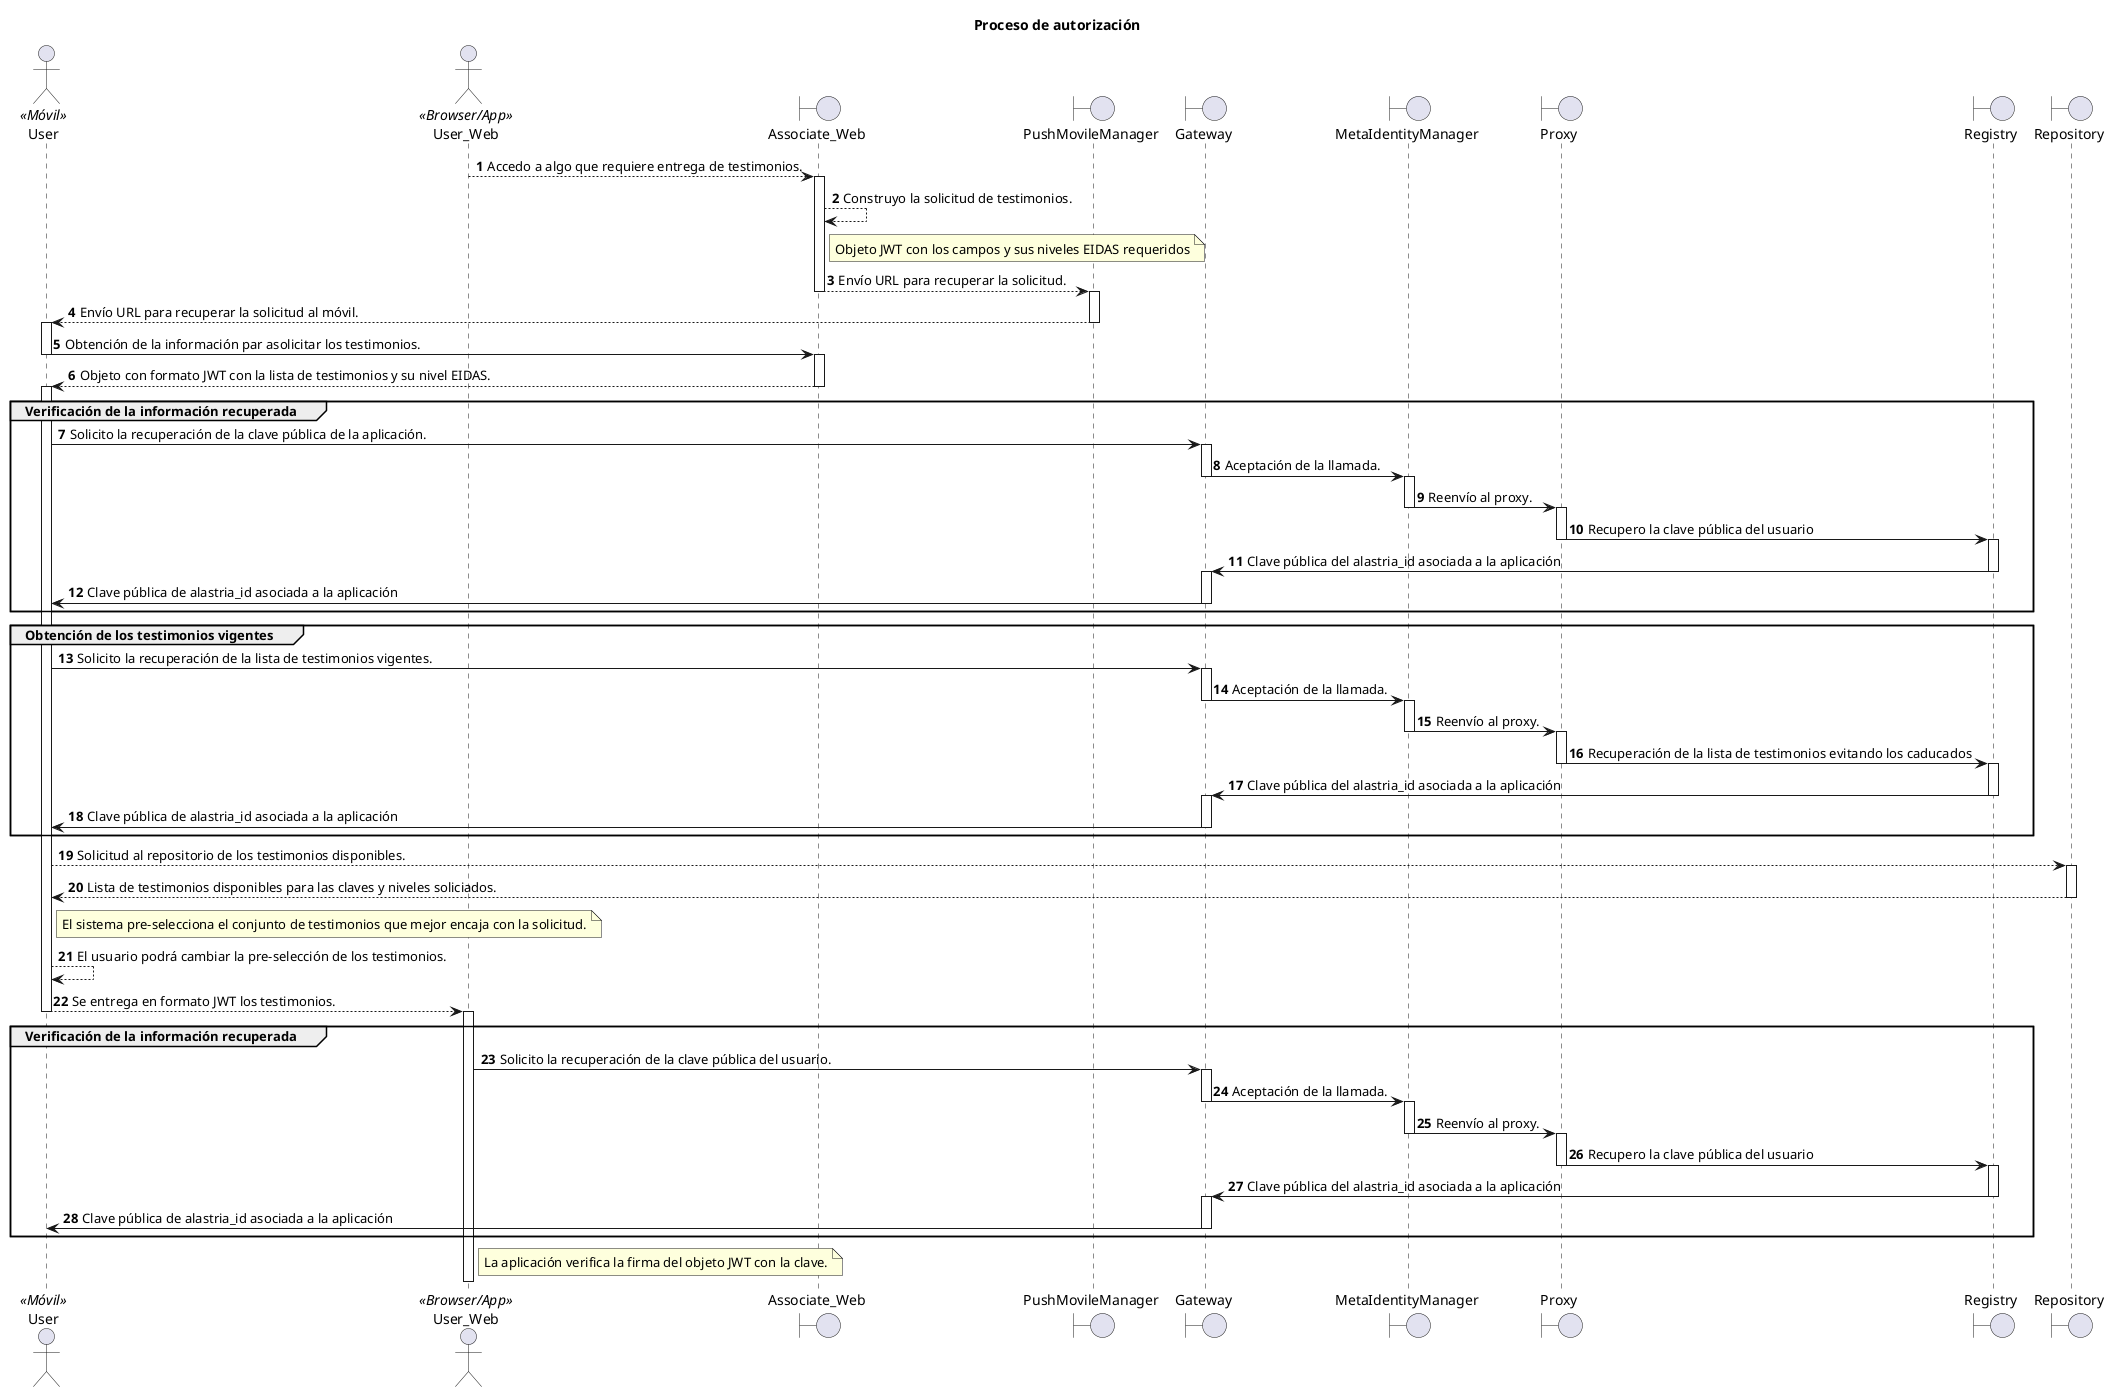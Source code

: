 @startuml

actor User <<Móvil>>
actor User_Web <<Browser/App>>
boundary  Associate_Web
boundary  PushMovileManager
boundary  Gateway
boundary  MetaIdentityManager
boundary  Proxy
boundary  Registry
boundary  Repository

autonumber

title
    Proceso de autorización
end title

User_Web --> Associate_Web: Accedo a algo que requiere entrega de testimonios.
activate Associate_Web
Associate_Web --> Associate_Web: Construyo la solicitud de testimonios.
note right Associate_Web: Objeto JWT con los campos y sus niveles EIDAS requeridos
Associate_Web --> PushMovileManager: Envío URL para recuperar la solicitud.
deactivate Associate_Web
activate PushMovileManager
PushMovileManager --> User: Envío URL para recuperar la solicitud al móvil.
deactivate PushMovileManager
activate User
User -> Associate_Web: Obtención de la información par asolicitar los testimonios.
deactivate User
activate Associate_Web
Associate_Web --> User: Objeto con formato JWT con la lista de testimonios y su nivel EIDAS.
deactivate Associate_Web
activate User
group Verificación de la información recuperada
    User->Gateway: Solicito la recuperación de la clave pública de la aplicación.
    activate Gateway
    Gateway->MetaIdentityManager: Aceptación de la llamada.
    deactivate Gateway
    activate MetaIdentityManager
    MetaIdentityManager->Proxy: Reenvío al proxy.
    deactivate MetaIdentityManager
    activate Proxy
    Proxy->Registry: Recupero la clave pública del usuario
    deactivate Proxy
    activate Registry
    Registry->Gateway: Clave pública del alastria_id asociada a la aplicación 
    deactivate Registry
    activate Gateway
    Gateway->User: Clave pública de alastria_id asociada a la aplicación
    deactivate Gateway
end
group Obtención de los testimonios vigentes
    User->Gateway: Solicito la recuperación de la lista de testimonios vigentes.
    activate Gateway
    Gateway->MetaIdentityManager: Aceptación de la llamada.
    deactivate Gateway
    activate MetaIdentityManager
    MetaIdentityManager->Proxy: Reenvío al proxy.
    deactivate MetaIdentityManager
    activate Proxy
    Proxy->Registry: Recuperación de la lista de testimonios evitando los caducados
    deactivate Proxy
    activate Registry
    Registry->Gateway: Clave pública del alastria_id asociada a la aplicación 
    deactivate Registry
    activate Gateway
    Gateway->User: Clave pública de alastria_id asociada a la aplicación
    deactivate Gateway
end
User --> Repository: Solicitud al repositorio de los testimonios disponibles.
activate Repository
Repository --> User: Lista de testimonios disponibles para las claves y niveles soliciados.
deactivate Repository
note right User: El sistema pre-selecciona el conjunto de testimonios que mejor encaja con la solicitud.
User --> User: El usuario podrá cambiar la pre-selección de los testimonios.

User --> User_Web: Se entrega en formato JWT los testimonios.
deactivate User
activate User_Web
group Verificación de la información recuperada
    User_Web->Gateway: Solicito la recuperación de la clave pública del usuario.
    activate Gateway
    Gateway->MetaIdentityManager: Aceptación de la llamada.
    deactivate Gateway
    activate MetaIdentityManager
    MetaIdentityManager->Proxy: Reenvío al proxy.
    deactivate MetaIdentityManager
    activate Proxy
    Proxy->Registry: Recupero la clave pública del usuario
    deactivate Proxy
    activate Registry
    Registry->Gateway: Clave pública del alastria_id asociada a la aplicación 
    deactivate Registry
    activate Gateway
    Gateway->User: Clave pública de alastria_id asociada a la aplicación
    deactivate Gateway
end
note right User_Web: La aplicación verifica la firma del objeto JWT con la clave.
deactivate User_Web
@enduml